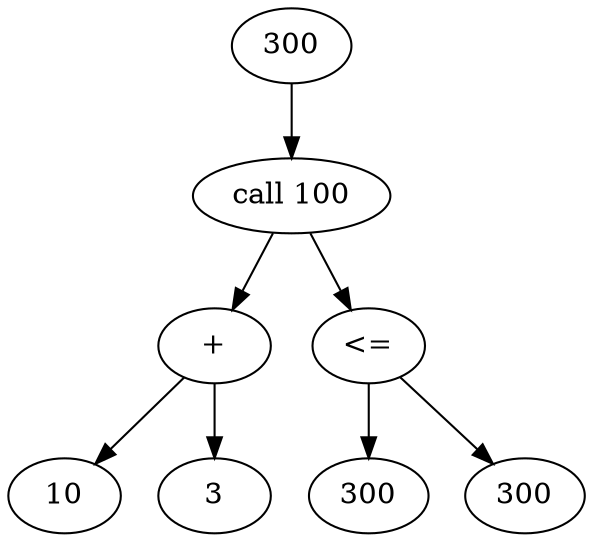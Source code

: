 digraph grafo {
  140737189669168 [ label="300" ];
  140737189669168 -> 140737189668464;
  140737189668464 [ label="call 100" ];
  140737189668464 -> 140737189668144;
  140737189668144 [ label="+" ];
  140737189668144 -> 140737189667888;
  140737189667888 [ label="10" ];
  140737189668144 -> 140737189668048;
  140737189668048 [ label="3" ];
  140737189668464 -> 140737189668848;
  140737189668848 [ label="<=" ];
  140737189668848 -> 140737189668944;
  140737189668944 [ label="300" ];
  140737189668848 -> 140737189669072;
  140737189669072 [ label="300" ];
}
